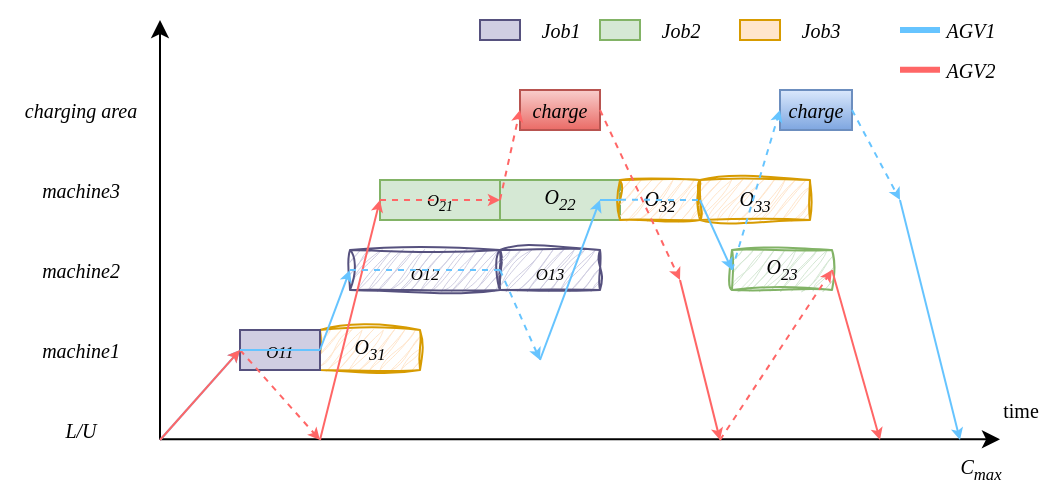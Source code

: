 <mxfile version="26.1.0">
  <diagram name="第 1 页" id="8BbVlI13uiIT9Rs_BAtg">
    <mxGraphModel dx="1185" dy="627" grid="1" gridSize="10" guides="1" tooltips="1" connect="1" arrows="1" fold="1" page="1" pageScale="1" pageWidth="827" pageHeight="1169" math="0" shadow="0">
      <root>
        <mxCell id="0" />
        <mxCell id="1" parent="0" />
        <mxCell id="FmRmRvJouUbHxNMxWXEQ-1" value="" style="endArrow=classic;html=1;rounded=0;" edge="1" parent="1">
          <mxGeometry width="50" height="50" relative="1" as="geometry">
            <mxPoint x="200" y="409.67" as="sourcePoint" />
            <mxPoint x="620" y="409.67" as="targetPoint" />
          </mxGeometry>
        </mxCell>
        <mxCell id="FmRmRvJouUbHxNMxWXEQ-2" value="" style="endArrow=classic;html=1;rounded=0;" edge="1" parent="1">
          <mxGeometry width="50" height="50" relative="1" as="geometry">
            <mxPoint x="200" y="410" as="sourcePoint" />
            <mxPoint x="200" y="200" as="targetPoint" />
          </mxGeometry>
        </mxCell>
        <mxCell id="FmRmRvJouUbHxNMxWXEQ-3" value="&lt;font style=&quot;font-size: 10px;&quot; face=&quot;Times New Roman&quot;&gt;&lt;i&gt;L/U&lt;/i&gt;&lt;/font&gt;" style="text;html=1;align=center;verticalAlign=middle;resizable=0;points=[];autosize=1;strokeColor=none;fillColor=none;" vertex="1" parent="1">
          <mxGeometry x="140" y="390" width="40" height="30" as="geometry" />
        </mxCell>
        <mxCell id="FmRmRvJouUbHxNMxWXEQ-4" value="&lt;i style=&quot;font-family: &amp;quot;Times New Roman&amp;quot;; font-size: 10px;&quot;&gt;machine1&lt;/i&gt;" style="text;html=1;align=center;verticalAlign=middle;resizable=0;points=[];autosize=1;strokeColor=none;fillColor=none;" vertex="1" parent="1">
          <mxGeometry x="130" y="350" width="60" height="30" as="geometry" />
        </mxCell>
        <mxCell id="FmRmRvJouUbHxNMxWXEQ-5" value="&lt;i style=&quot;font-family: &amp;quot;Times New Roman&amp;quot;; font-size: 10px;&quot;&gt;machine2&lt;/i&gt;" style="text;html=1;align=center;verticalAlign=middle;resizable=0;points=[];autosize=1;strokeColor=none;fillColor=none;" vertex="1" parent="1">
          <mxGeometry x="130" y="310" width="60" height="30" as="geometry" />
        </mxCell>
        <mxCell id="FmRmRvJouUbHxNMxWXEQ-6" value="&lt;font face=&quot;Times New Roman&quot;&gt;&lt;span style=&quot;font-size: 10px;&quot;&gt;&lt;i&gt;charging area&lt;/i&gt;&lt;/span&gt;&lt;/font&gt;" style="text;html=1;align=center;verticalAlign=middle;resizable=0;points=[];autosize=1;strokeColor=none;fillColor=none;" vertex="1" parent="1">
          <mxGeometry x="120" y="230" width="80" height="30" as="geometry" />
        </mxCell>
        <mxCell id="FmRmRvJouUbHxNMxWXEQ-7" value="&lt;span style=&quot;font-size: 8.333px;&quot;&gt;O&lt;sub&gt;21&lt;/sub&gt;&lt;/span&gt;" style="rounded=0;whiteSpace=wrap;html=1;fontSize=10;fontStyle=2;fontFamily=Times New Roman;fillColor=#d5e8d4;strokeColor=#82b366;" vertex="1" parent="1">
          <mxGeometry x="310" y="280" width="60" height="20" as="geometry" />
        </mxCell>
        <mxCell id="FmRmRvJouUbHxNMxWXEQ-8" value="&lt;sub&gt;&lt;span&gt;O&lt;/span&gt;12&lt;/sub&gt;" style="rounded=0;whiteSpace=wrap;html=1;fontSize=10;fontFamily=Times New Roman;fontStyle=2;fillColor=#d0cee2;strokeColor=#56517e;sketch=1;curveFitting=1;jiggle=2;" vertex="1" parent="1">
          <mxGeometry x="295" y="315" width="75" height="20" as="geometry" />
        </mxCell>
        <mxCell id="FmRmRvJouUbHxNMxWXEQ-9" value="O&lt;sub&gt;22&lt;/sub&gt;" style="rounded=0;whiteSpace=wrap;html=1;fontSize=10;fontStyle=2;fontFamily=Times New Roman;fillColor=#d5e8d4;strokeColor=#82b366;" vertex="1" parent="1">
          <mxGeometry x="370" y="280" width="60" height="20" as="geometry" />
        </mxCell>
        <mxCell id="FmRmRvJouUbHxNMxWXEQ-10" value="&lt;font&gt;O&lt;sub&gt;31&lt;/sub&gt;&lt;/font&gt;" style="rounded=0;whiteSpace=wrap;html=1;fontFamily=Times New Roman;fillColor=#ffe6cc;strokeColor=#d79b00;fontStyle=2;fontSize=10;sketch=1;curveFitting=1;jiggle=2;" vertex="1" parent="1">
          <mxGeometry x="280" y="355" width="50" height="20" as="geometry" />
        </mxCell>
        <mxCell id="FmRmRvJouUbHxNMxWXEQ-11" value="charge" style="rounded=0;whiteSpace=wrap;html=1;fontFamily=Times New Roman;fontStyle=2;fontSize=10;fillColor=#f8cecc;strokeColor=#b85450;gradientColor=#ea6b66;" vertex="1" parent="1">
          <mxGeometry x="380" y="235" width="40" height="20" as="geometry" />
        </mxCell>
        <mxCell id="FmRmRvJouUbHxNMxWXEQ-12" value="charge" style="rounded=0;whiteSpace=wrap;html=1;fontFamily=Times New Roman;fontStyle=2;fontSize=10;fillColor=#dae8fc;gradientColor=#7ea6e0;strokeColor=#6c8ebf;" vertex="1" parent="1">
          <mxGeometry x="510" y="235" width="36" height="20" as="geometry" />
        </mxCell>
        <mxCell id="FmRmRvJouUbHxNMxWXEQ-13" value="&lt;font style=&quot;font-size: 10px;&quot;&gt;&lt;i&gt;O&lt;sub style=&quot;&quot;&gt;32&lt;/sub&gt;&lt;/i&gt;&lt;/font&gt;" style="rounded=0;whiteSpace=wrap;html=1;fontFamily=Times New Roman;fillColor=#ffe6cc;strokeColor=#d79b00;shadow=0;sketch=1;curveFitting=1;jiggle=2;" vertex="1" parent="1">
          <mxGeometry x="430" y="280" width="40" height="20" as="geometry" />
        </mxCell>
        <mxCell id="FmRmRvJouUbHxNMxWXEQ-14" value="" style="endArrow=classic;html=1;rounded=0;entryX=0;entryY=0.5;entryDx=0;entryDy=0;strokeColor=light-dark(#66c4ff, #004a4a);endSize=3;" edge="1" parent="1" target="FmRmRvJouUbHxNMxWXEQ-16">
          <mxGeometry width="50" height="50" relative="1" as="geometry">
            <mxPoint x="200" y="410" as="sourcePoint" />
            <mxPoint x="260" y="330" as="targetPoint" />
          </mxGeometry>
        </mxCell>
        <mxCell id="FmRmRvJouUbHxNMxWXEQ-15" value="" style="rounded=0;whiteSpace=wrap;html=1;fontSize=10;fontFamily=Times New Roman;fontStyle=2;fillColor=#d0cee2;strokeColor=#56517e;" vertex="1" parent="1">
          <mxGeometry x="360" y="200" width="20" height="10" as="geometry" />
        </mxCell>
        <mxCell id="FmRmRvJouUbHxNMxWXEQ-16" value="&lt;span style=&quot;font-size: 8.333px;&quot;&gt;O&lt;/span&gt;&lt;span style=&quot;font-size: 8.333px;&quot;&gt;11&lt;/span&gt;" style="rounded=0;whiteSpace=wrap;html=1;fontSize=10;fontFamily=Times New Roman;fontStyle=2;fillColor=#d0cee2;strokeColor=#56517e;" vertex="1" parent="1">
          <mxGeometry x="240" y="355" width="40" height="20" as="geometry" />
        </mxCell>
        <mxCell id="FmRmRvJouUbHxNMxWXEQ-17" value="" style="rounded=0;whiteSpace=wrap;html=1;fontSize=10;fontStyle=2;fontFamily=Times New Roman;fillColor=#d5e8d4;strokeColor=#82b366;" vertex="1" parent="1">
          <mxGeometry x="420" y="200" width="20" height="10" as="geometry" />
        </mxCell>
        <mxCell id="FmRmRvJouUbHxNMxWXEQ-18" value="" style="rounded=0;whiteSpace=wrap;html=1;fontFamily=Times New Roman;fillColor=#ffe6cc;strokeColor=#d79b00;" vertex="1" parent="1">
          <mxGeometry x="490" y="200" width="20" height="10" as="geometry" />
        </mxCell>
        <mxCell id="FmRmRvJouUbHxNMxWXEQ-19" value="" style="endArrow=none;html=1;rounded=0;strokeColor=light-dark(#66c4ff, #004a4a);jumpSize=6;endSize=3;startFill=0;strokeWidth=3;" edge="1" parent="1">
          <mxGeometry width="50" height="50" relative="1" as="geometry">
            <mxPoint x="570" y="205" as="sourcePoint" />
            <mxPoint x="590" y="205" as="targetPoint" />
          </mxGeometry>
        </mxCell>
        <mxCell id="FmRmRvJouUbHxNMxWXEQ-20" value="" style="endArrow=none;html=1;rounded=0;strokeColor=#FF6666;endSize=3;fillColor=#fad9d5;exitX=1;exitY=0.5;exitDx=0;exitDy=0;strokeWidth=3;startFill=0;" edge="1" parent="1">
          <mxGeometry width="50" height="50" relative="1" as="geometry">
            <mxPoint x="570" y="224.83" as="sourcePoint" />
            <mxPoint x="590" y="224.83" as="targetPoint" />
          </mxGeometry>
        </mxCell>
        <mxCell id="FmRmRvJouUbHxNMxWXEQ-21" value="AGV1" style="text;html=1;align=center;verticalAlign=middle;resizable=0;points=[];autosize=1;strokeColor=none;fillColor=none;fontSize=10;fontFamily=Times New Roman;fontStyle=2" vertex="1" parent="1">
          <mxGeometry x="580" y="190" width="50" height="30" as="geometry" />
        </mxCell>
        <mxCell id="FmRmRvJouUbHxNMxWXEQ-22" value="AGV2" style="text;html=1;align=center;verticalAlign=middle;resizable=0;points=[];autosize=1;strokeColor=none;fillColor=none;fontSize=10;fontFamily=Times New Roman;fontStyle=2" vertex="1" parent="1">
          <mxGeometry x="580" y="210" width="50" height="30" as="geometry" />
        </mxCell>
        <mxCell id="FmRmRvJouUbHxNMxWXEQ-23" value="Job1" style="text;html=1;align=center;verticalAlign=middle;resizable=0;points=[];autosize=1;strokeColor=none;fillColor=none;fontSize=10;fontFamily=Times New Roman;fontStyle=2" vertex="1" parent="1">
          <mxGeometry x="380" y="190" width="40" height="30" as="geometry" />
        </mxCell>
        <mxCell id="FmRmRvJouUbHxNMxWXEQ-24" value="Job2" style="text;html=1;align=center;verticalAlign=middle;resizable=0;points=[];autosize=1;strokeColor=none;fillColor=none;fontSize=10;fontFamily=Times New Roman;fontStyle=2" vertex="1" parent="1">
          <mxGeometry x="440" y="190" width="40" height="30" as="geometry" />
        </mxCell>
        <mxCell id="FmRmRvJouUbHxNMxWXEQ-25" value="Job3" style="text;html=1;align=center;verticalAlign=middle;resizable=0;points=[];autosize=1;strokeColor=none;fillColor=none;fontSize=10;fontFamily=Times New Roman;fontStyle=2" vertex="1" parent="1">
          <mxGeometry x="510" y="190" width="40" height="30" as="geometry" />
        </mxCell>
        <mxCell id="FmRmRvJouUbHxNMxWXEQ-26" value="" style="endArrow=classic;html=1;rounded=0;strokeColor=#FF6666;endSize=3;fillColor=#fad9d5;entryX=0;entryY=0.5;entryDx=0;entryDy=0;dashed=1;exitX=0;exitY=0.5;exitDx=0;exitDy=0;" edge="1" parent="1" source="FmRmRvJouUbHxNMxWXEQ-9" target="FmRmRvJouUbHxNMxWXEQ-11">
          <mxGeometry width="50" height="50" relative="1" as="geometry">
            <mxPoint x="250" y="285" as="sourcePoint" />
            <mxPoint x="280" y="165" as="targetPoint" />
          </mxGeometry>
        </mxCell>
        <mxCell id="FmRmRvJouUbHxNMxWXEQ-27" value="time" style="text;html=1;align=center;verticalAlign=middle;resizable=0;points=[];autosize=1;strokeColor=none;fillColor=none;fontSize=10;fontFamily=Times New Roman;fontStyle=0" vertex="1" parent="1">
          <mxGeometry x="610" y="380" width="40" height="30" as="geometry" />
        </mxCell>
        <mxCell id="FmRmRvJouUbHxNMxWXEQ-28" value="C&lt;sub&gt;max&lt;/sub&gt;" style="text;html=1;align=center;verticalAlign=middle;resizable=0;points=[];autosize=1;strokeColor=none;fillColor=none;fontSize=10;fontFamily=Times New Roman;fontStyle=2" vertex="1" parent="1">
          <mxGeometry x="590" y="410" width="40" height="30" as="geometry" />
        </mxCell>
        <mxCell id="FmRmRvJouUbHxNMxWXEQ-29" value="" style="endArrow=classic;html=1;rounded=0;strokeColor=#FF6666;endSize=3;fillColor=#fad9d5;entryX=0;entryY=0.5;entryDx=0;entryDy=0;" edge="1" parent="1" target="FmRmRvJouUbHxNMxWXEQ-16">
          <mxGeometry width="50" height="50" relative="1" as="geometry">
            <mxPoint x="200" y="410" as="sourcePoint" />
            <mxPoint x="240" y="370" as="targetPoint" />
          </mxGeometry>
        </mxCell>
        <mxCell id="FmRmRvJouUbHxNMxWXEQ-30" value="" style="endArrow=classic;html=1;rounded=0;strokeColor=light-dark(#66c4ff, #004a4a);jumpSize=6;endSize=3;entryX=0;entryY=0.5;entryDx=0;entryDy=0;exitX=1;exitY=0.5;exitDx=0;exitDy=0;" edge="1" parent="1" source="FmRmRvJouUbHxNMxWXEQ-16" target="FmRmRvJouUbHxNMxWXEQ-8">
          <mxGeometry width="50" height="50" relative="1" as="geometry">
            <mxPoint x="280" y="375" as="sourcePoint" />
            <mxPoint x="295" y="335" as="targetPoint" />
          </mxGeometry>
        </mxCell>
        <mxCell id="FmRmRvJouUbHxNMxWXEQ-31" value="" style="endArrow=classic;html=1;rounded=0;strokeColor=#FF6666;endSize=3;fillColor=#fad9d5;entryX=0;entryY=0.5;entryDx=0;entryDy=0;" edge="1" parent="1" target="FmRmRvJouUbHxNMxWXEQ-7">
          <mxGeometry width="50" height="50" relative="1" as="geometry">
            <mxPoint x="280" y="410" as="sourcePoint" />
            <mxPoint x="330" y="480" as="targetPoint" />
          </mxGeometry>
        </mxCell>
        <mxCell id="FmRmRvJouUbHxNMxWXEQ-32" value="&lt;i style=&quot;font-family: &amp;quot;Times New Roman&amp;quot;; font-size: 10px;&quot;&gt;machine3&lt;/i&gt;" style="text;html=1;align=center;verticalAlign=middle;resizable=0;points=[];autosize=1;strokeColor=none;fillColor=none;" vertex="1" parent="1">
          <mxGeometry x="130" y="270" width="60" height="30" as="geometry" />
        </mxCell>
        <mxCell id="FmRmRvJouUbHxNMxWXEQ-33" value="O&lt;sub&gt;23&lt;/sub&gt;" style="rounded=0;whiteSpace=wrap;html=1;fontSize=10;fontStyle=2;fontFamily=Times New Roman;fillColor=#d5e8d4;strokeColor=#82b366;sketch=1;curveFitting=1;jiggle=2;" vertex="1" parent="1">
          <mxGeometry x="486" y="315" width="50" height="20" as="geometry" />
        </mxCell>
        <mxCell id="FmRmRvJouUbHxNMxWXEQ-34" value="&lt;font style=&quot;font-size: 10px;&quot;&gt;&lt;i&gt;O&lt;sub style=&quot;&quot;&gt;33&lt;/sub&gt;&lt;/i&gt;&lt;/font&gt;" style="rounded=0;whiteSpace=wrap;html=1;fontFamily=Times New Roman;fillColor=#ffe6cc;strokeColor=#d79b00;shadow=0;glass=0;sketch=1;curveFitting=1;jiggle=2;" vertex="1" parent="1">
          <mxGeometry x="470" y="280" width="55" height="20" as="geometry" />
        </mxCell>
        <mxCell id="FmRmRvJouUbHxNMxWXEQ-35" value="" style="endArrow=classic;html=1;rounded=0;strokeColor=#FF6666;endSize=3;fillColor=#fad9d5;dashed=1;exitX=0;exitY=0.5;exitDx=0;exitDy=0;" edge="1" parent="1" source="FmRmRvJouUbHxNMxWXEQ-16">
          <mxGeometry width="50" height="50" relative="1" as="geometry">
            <mxPoint x="235" y="395" as="sourcePoint" />
            <mxPoint x="280" y="410" as="targetPoint" />
          </mxGeometry>
        </mxCell>
        <mxCell id="FmRmRvJouUbHxNMxWXEQ-36" value="" style="endArrow=classic;html=1;rounded=0;strokeColor=#FF6666;endSize=3;fillColor=#fad9d5;" edge="1" parent="1">
          <mxGeometry width="50" height="50" relative="1" as="geometry">
            <mxPoint x="460" y="330" as="sourcePoint" />
            <mxPoint x="480" y="410" as="targetPoint" />
          </mxGeometry>
        </mxCell>
        <mxCell id="FmRmRvJouUbHxNMxWXEQ-37" value="" style="endArrow=classic;html=1;rounded=0;strokeColor=light-dark(#66c4ff, #004a4a);jumpSize=6;endSize=3;exitX=1;exitY=0.5;exitDx=0;exitDy=0;dashed=1;" edge="1" parent="1" source="FmRmRvJouUbHxNMxWXEQ-12">
          <mxGeometry width="50" height="50" relative="1" as="geometry">
            <mxPoint x="470" y="240" as="sourcePoint" />
            <mxPoint x="570" y="290" as="targetPoint" />
          </mxGeometry>
        </mxCell>
        <mxCell id="FmRmRvJouUbHxNMxWXEQ-38" value="&lt;sub&gt;&lt;span&gt;O&lt;/span&gt;13&lt;/sub&gt;" style="rounded=0;whiteSpace=wrap;html=1;fontSize=10;fontFamily=Times New Roman;fontStyle=2;fillColor=#d0cee2;strokeColor=#56517e;sketch=1;curveFitting=1;jiggle=2;" vertex="1" parent="1">
          <mxGeometry x="370" y="315" width="50" height="20" as="geometry" />
        </mxCell>
        <mxCell id="FmRmRvJouUbHxNMxWXEQ-39" value="" style="endArrow=classic;html=1;rounded=0;strokeColor=#FF6666;endSize=3;fillColor=#fad9d5;dashed=1;entryX=1;entryY=0.5;entryDx=0;entryDy=0;" edge="1" parent="1" target="FmRmRvJouUbHxNMxWXEQ-33">
          <mxGeometry width="50" height="50" relative="1" as="geometry">
            <mxPoint x="480" y="410" as="sourcePoint" />
            <mxPoint x="500" y="370" as="targetPoint" />
          </mxGeometry>
        </mxCell>
        <mxCell id="FmRmRvJouUbHxNMxWXEQ-40" value="" style="endArrow=none;html=1;rounded=0;strokeColor=light-dark(#66c4ff, #004a4a);jumpSize=6;endSize=3;entryX=0;entryY=0.5;entryDx=0;entryDy=0;exitX=0;exitY=0.5;exitDx=0;exitDy=0;startFill=0;flowAnimation=0;" edge="1" parent="1" source="FmRmRvJouUbHxNMxWXEQ-16" target="FmRmRvJouUbHxNMxWXEQ-10">
          <mxGeometry width="50" height="50" relative="1" as="geometry">
            <mxPoint x="330" y="480" as="sourcePoint" />
            <mxPoint x="345" y="440" as="targetPoint" />
          </mxGeometry>
        </mxCell>
        <mxCell id="FmRmRvJouUbHxNMxWXEQ-41" value="" style="endArrow=classic;html=1;rounded=0;strokeColor=#FF6666;endSize=3;fillColor=#fad9d5;exitX=1;exitY=0.5;exitDx=0;exitDy=0;" edge="1" parent="1" source="FmRmRvJouUbHxNMxWXEQ-33">
          <mxGeometry width="50" height="50" relative="1" as="geometry">
            <mxPoint x="510" y="370" as="sourcePoint" />
            <mxPoint x="560" y="410" as="targetPoint" />
          </mxGeometry>
        </mxCell>
        <mxCell id="FmRmRvJouUbHxNMxWXEQ-42" value="" style="endArrow=classic;html=1;rounded=0;strokeColor=#FF6666;endSize=3;fillColor=#fad9d5;entryX=0;entryY=0.5;entryDx=0;entryDy=0;dashed=1;exitX=0;exitY=0.5;exitDx=0;exitDy=0;" edge="1" parent="1" source="FmRmRvJouUbHxNMxWXEQ-7" target="FmRmRvJouUbHxNMxWXEQ-9">
          <mxGeometry width="50" height="50" relative="1" as="geometry">
            <mxPoint x="380" y="300" as="sourcePoint" />
            <mxPoint x="390" y="255" as="targetPoint" />
          </mxGeometry>
        </mxCell>
        <mxCell id="FmRmRvJouUbHxNMxWXEQ-43" value="" style="endArrow=none;html=1;rounded=0;strokeColor=light-dark(#66c4ff, #004a4a);jumpSize=6;endSize=3;entryX=1;entryY=0.5;entryDx=0;entryDy=0;exitX=0;exitY=0.5;exitDx=0;exitDy=0;startFill=0;flowAnimation=0;dashed=1;" edge="1" parent="1" source="FmRmRvJouUbHxNMxWXEQ-8" target="FmRmRvJouUbHxNMxWXEQ-8">
          <mxGeometry width="50" height="50" relative="1" as="geometry">
            <mxPoint x="350" y="364.83" as="sourcePoint" />
            <mxPoint x="390" y="364.83" as="targetPoint" />
          </mxGeometry>
        </mxCell>
        <mxCell id="FmRmRvJouUbHxNMxWXEQ-44" value="" style="endArrow=classic;html=1;rounded=0;strokeColor=light-dark(#66c4ff, #004a4a);jumpSize=6;endSize=3;" edge="1" parent="1">
          <mxGeometry width="50" height="50" relative="1" as="geometry">
            <mxPoint x="390" y="370" as="sourcePoint" />
            <mxPoint x="420" y="290" as="targetPoint" />
          </mxGeometry>
        </mxCell>
        <mxCell id="FmRmRvJouUbHxNMxWXEQ-45" value="" style="endArrow=classic;html=1;rounded=0;strokeColor=light-dark(#66c4ff, #004a4a);jumpSize=6;endSize=3;exitX=1;exitY=0.5;exitDx=0;exitDy=0;dashed=1;" edge="1" parent="1" source="FmRmRvJouUbHxNMxWXEQ-8">
          <mxGeometry width="50" height="50" relative="1" as="geometry">
            <mxPoint x="336" y="365" as="sourcePoint" />
            <mxPoint x="390" y="370" as="targetPoint" />
          </mxGeometry>
        </mxCell>
        <mxCell id="FmRmRvJouUbHxNMxWXEQ-46" value="" style="endArrow=none;html=1;rounded=0;strokeColor=light-dark(#66c4ff, #004a4a);jumpSize=6;endSize=3;entryX=0;entryY=0.5;entryDx=0;entryDy=0;startFill=0;flowAnimation=0;exitX=0.833;exitY=0.5;exitDx=0;exitDy=0;exitPerimeter=0;" edge="1" parent="1" source="FmRmRvJouUbHxNMxWXEQ-9" target="FmRmRvJouUbHxNMxWXEQ-13">
          <mxGeometry width="50" height="50" relative="1" as="geometry">
            <mxPoint x="420" y="290" as="sourcePoint" />
            <mxPoint x="434" y="289.9" as="targetPoint" />
          </mxGeometry>
        </mxCell>
        <mxCell id="FmRmRvJouUbHxNMxWXEQ-47" value="" style="endArrow=none;html=1;rounded=0;strokeColor=light-dark(#66c4ff, #004a4a);jumpSize=6;endSize=3;entryX=1;entryY=0.5;entryDx=0;entryDy=0;startFill=0;flowAnimation=0;exitX=0.833;exitY=0.5;exitDx=0;exitDy=0;exitPerimeter=0;dashed=1;" edge="1" parent="1" target="FmRmRvJouUbHxNMxWXEQ-13">
          <mxGeometry width="50" height="50" relative="1" as="geometry">
            <mxPoint x="430" y="289.89" as="sourcePoint" />
            <mxPoint x="440" y="289.89" as="targetPoint" />
          </mxGeometry>
        </mxCell>
        <mxCell id="FmRmRvJouUbHxNMxWXEQ-48" value="" style="endArrow=classic;html=1;rounded=0;strokeColor=light-dark(#66c4ff, #004a4a);jumpSize=6;endSize=3;entryX=0;entryY=0.5;entryDx=0;entryDy=0;exitX=1;exitY=0.5;exitDx=0;exitDy=0;" edge="1" parent="1" source="FmRmRvJouUbHxNMxWXEQ-13" target="FmRmRvJouUbHxNMxWXEQ-33">
          <mxGeometry width="50" height="50" relative="1" as="geometry">
            <mxPoint x="450" y="250" as="sourcePoint" />
            <mxPoint x="430" y="300" as="targetPoint" />
          </mxGeometry>
        </mxCell>
        <mxCell id="FmRmRvJouUbHxNMxWXEQ-49" value="" style="endArrow=classic;html=1;rounded=0;strokeColor=#FF6666;endSize=3;fillColor=#fad9d5;dashed=1;exitX=1;exitY=0.5;exitDx=0;exitDy=0;" edge="1" parent="1" source="FmRmRvJouUbHxNMxWXEQ-11">
          <mxGeometry width="50" height="50" relative="1" as="geometry">
            <mxPoint x="480" y="420" as="sourcePoint" />
            <mxPoint x="460" y="330" as="targetPoint" />
          </mxGeometry>
        </mxCell>
        <mxCell id="FmRmRvJouUbHxNMxWXEQ-50" value="" style="endArrow=classic;html=1;rounded=0;strokeColor=light-dark(#66c4ff, #004a4a);jumpSize=6;endSize=3;" edge="1" parent="1">
          <mxGeometry width="50" height="50" relative="1" as="geometry">
            <mxPoint x="570" y="290" as="sourcePoint" />
            <mxPoint x="600" y="410" as="targetPoint" />
          </mxGeometry>
        </mxCell>
        <mxCell id="FmRmRvJouUbHxNMxWXEQ-51" value="" style="endArrow=classic;html=1;rounded=0;strokeColor=light-dark(#66c4ff, #004a4a);jumpSize=6;endSize=3;exitX=0;exitY=0.5;exitDx=0;exitDy=0;dashed=1;entryX=0;entryY=0.5;entryDx=0;entryDy=0;" edge="1" parent="1" source="FmRmRvJouUbHxNMxWXEQ-33" target="FmRmRvJouUbHxNMxWXEQ-12">
          <mxGeometry width="50" height="50" relative="1" as="geometry">
            <mxPoint x="571" y="255" as="sourcePoint" />
            <mxPoint x="620" y="310" as="targetPoint" />
          </mxGeometry>
        </mxCell>
      </root>
    </mxGraphModel>
  </diagram>
</mxfile>
